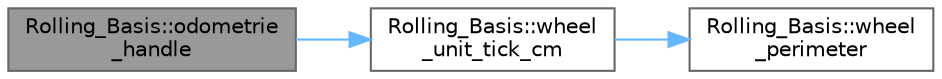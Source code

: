 digraph "Rolling_Basis::odometrie_handle"
{
 // LATEX_PDF_SIZE
  bgcolor="transparent";
  edge [fontname=Helvetica,fontsize=10,labelfontname=Helvetica,labelfontsize=10];
  node [fontname=Helvetica,fontsize=10,shape=box,height=0.2,width=0.4];
  rankdir="LR";
  Node1 [id="Node000001",label="Rolling_Basis::odometrie\l_handle",height=0.2,width=0.4,color="gray40", fillcolor="grey60", style="filled", fontcolor="black",tooltip=" "];
  Node1 -> Node2 [id="edge1_Node000001_Node000002",color="steelblue1",style="solid",tooltip=" "];
  Node2 [id="Node000002",label="Rolling_Basis::wheel\l_unit_tick_cm",height=0.2,width=0.4,color="grey40", fillcolor="white", style="filled",URL="$class_rolling___basis.html#ab073bb12c1842eaa18ef26d3d9d9cdb0",tooltip=" "];
  Node2 -> Node3 [id="edge2_Node000002_Node000003",color="steelblue1",style="solid",tooltip=" "];
  Node3 [id="Node000003",label="Rolling_Basis::wheel\l_perimeter",height=0.2,width=0.4,color="grey40", fillcolor="white", style="filled",URL="$class_rolling___basis.html#a138abfcbf13d03024b79bb401f337e6e",tooltip=" "];
}
